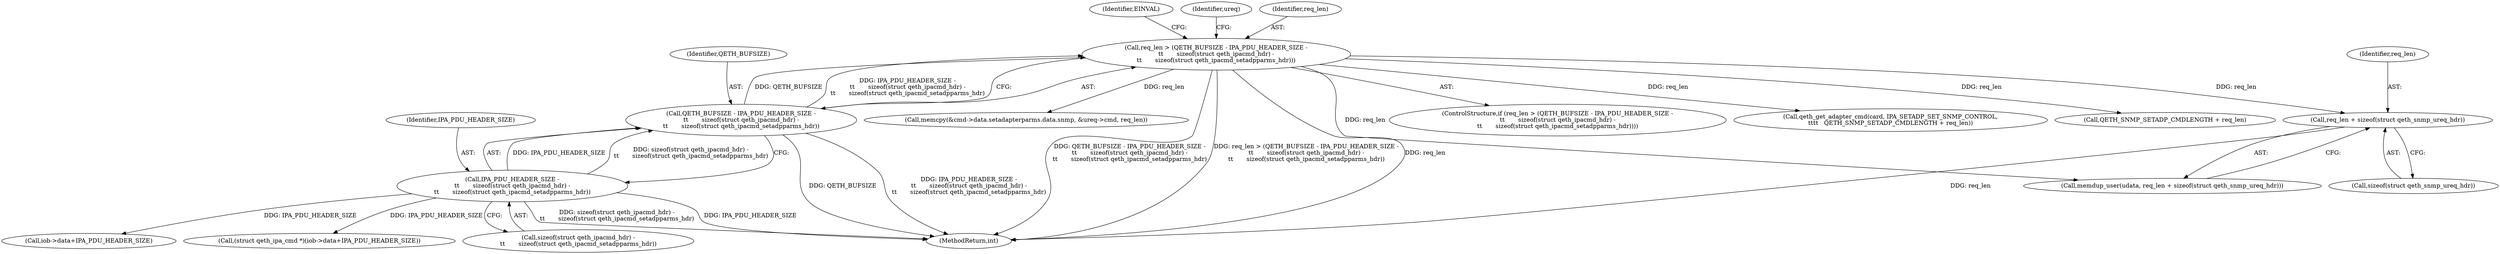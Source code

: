 digraph "0_linux_6fb392b1a63ae36c31f62bc3fc8630b49d602b62@API" {
"1000175" [label="(Call,req_len + sizeof(struct qeth_snmp_ureq_hdr))"];
"1000157" [label="(Call,req_len > (QETH_BUFSIZE - IPA_PDU_HEADER_SIZE -\n\t\t       sizeof(struct qeth_ipacmd_hdr) -\n\t\t       sizeof(struct qeth_ipacmd_setadpparms_hdr)))"];
"1000159" [label="(Call,QETH_BUFSIZE - IPA_PDU_HEADER_SIZE -\n\t\t       sizeof(struct qeth_ipacmd_hdr) -\n\t\t       sizeof(struct qeth_ipacmd_setadpparms_hdr))"];
"1000161" [label="(Call,IPA_PDU_HEADER_SIZE -\n\t\t       sizeof(struct qeth_ipacmd_hdr) -\n\t\t       sizeof(struct qeth_ipacmd_setadpparms_hdr))"];
"1000237" [label="(Call,iob->data+IPA_PDU_HEADER_SIZE)"];
"1000170" [label="(Identifier,EINVAL)"];
"1000159" [label="(Call,QETH_BUFSIZE - IPA_PDU_HEADER_SIZE -\n\t\t       sizeof(struct qeth_ipacmd_hdr) -\n\t\t       sizeof(struct qeth_ipacmd_setadpparms_hdr))"];
"1000242" [label="(Call,memcpy(&cmd->data.setadapterparms.data.snmp, &ureq->cmd, req_len))"];
"1000302" [label="(MethodReturn,int)"];
"1000173" [label="(Call,memdup_user(udata, req_len + sizeof(struct qeth_snmp_ureq_hdr)))"];
"1000175" [label="(Call,req_len + sizeof(struct qeth_snmp_ureq_hdr))"];
"1000156" [label="(ControlStructure,if (req_len > (QETH_BUFSIZE - IPA_PDU_HEADER_SIZE -\n\t\t       sizeof(struct qeth_ipacmd_hdr) -\n\t\t       sizeof(struct qeth_ipacmd_setadpparms_hdr))))"];
"1000172" [label="(Identifier,ureq)"];
"1000235" [label="(Call,(struct qeth_ipa_cmd *)(iob->data+IPA_PDU_HEADER_SIZE))"];
"1000163" [label="(Call,sizeof(struct qeth_ipacmd_hdr) -\n\t\t       sizeof(struct qeth_ipacmd_setadpparms_hdr))"];
"1000227" [label="(Call,qeth_get_adapter_cmd(card, IPA_SETADP_SET_SNMP_CONTROL,\n\t\t\t\t   QETH_SNMP_SETADP_CMDLENGTH + req_len))"];
"1000176" [label="(Identifier,req_len)"];
"1000157" [label="(Call,req_len > (QETH_BUFSIZE - IPA_PDU_HEADER_SIZE -\n\t\t       sizeof(struct qeth_ipacmd_hdr) -\n\t\t       sizeof(struct qeth_ipacmd_setadpparms_hdr)))"];
"1000161" [label="(Call,IPA_PDU_HEADER_SIZE -\n\t\t       sizeof(struct qeth_ipacmd_hdr) -\n\t\t       sizeof(struct qeth_ipacmd_setadpparms_hdr))"];
"1000160" [label="(Identifier,QETH_BUFSIZE)"];
"1000177" [label="(Call,sizeof(struct qeth_snmp_ureq_hdr))"];
"1000162" [label="(Identifier,IPA_PDU_HEADER_SIZE)"];
"1000158" [label="(Identifier,req_len)"];
"1000230" [label="(Call,QETH_SNMP_SETADP_CMDLENGTH + req_len)"];
"1000175" -> "1000173"  [label="AST: "];
"1000175" -> "1000177"  [label="CFG: "];
"1000176" -> "1000175"  [label="AST: "];
"1000177" -> "1000175"  [label="AST: "];
"1000173" -> "1000175"  [label="CFG: "];
"1000175" -> "1000302"  [label="DDG: req_len"];
"1000157" -> "1000175"  [label="DDG: req_len"];
"1000157" -> "1000156"  [label="AST: "];
"1000157" -> "1000159"  [label="CFG: "];
"1000158" -> "1000157"  [label="AST: "];
"1000159" -> "1000157"  [label="AST: "];
"1000170" -> "1000157"  [label="CFG: "];
"1000172" -> "1000157"  [label="CFG: "];
"1000157" -> "1000302"  [label="DDG: QETH_BUFSIZE - IPA_PDU_HEADER_SIZE -\n\t\t       sizeof(struct qeth_ipacmd_hdr) -\n\t\t       sizeof(struct qeth_ipacmd_setadpparms_hdr)"];
"1000157" -> "1000302"  [label="DDG: req_len > (QETH_BUFSIZE - IPA_PDU_HEADER_SIZE -\n\t\t       sizeof(struct qeth_ipacmd_hdr) -\n\t\t       sizeof(struct qeth_ipacmd_setadpparms_hdr))"];
"1000157" -> "1000302"  [label="DDG: req_len"];
"1000159" -> "1000157"  [label="DDG: QETH_BUFSIZE"];
"1000159" -> "1000157"  [label="DDG: IPA_PDU_HEADER_SIZE -\n\t\t       sizeof(struct qeth_ipacmd_hdr) -\n\t\t       sizeof(struct qeth_ipacmd_setadpparms_hdr)"];
"1000157" -> "1000173"  [label="DDG: req_len"];
"1000157" -> "1000227"  [label="DDG: req_len"];
"1000157" -> "1000230"  [label="DDG: req_len"];
"1000157" -> "1000242"  [label="DDG: req_len"];
"1000159" -> "1000161"  [label="CFG: "];
"1000160" -> "1000159"  [label="AST: "];
"1000161" -> "1000159"  [label="AST: "];
"1000159" -> "1000302"  [label="DDG: QETH_BUFSIZE"];
"1000159" -> "1000302"  [label="DDG: IPA_PDU_HEADER_SIZE -\n\t\t       sizeof(struct qeth_ipacmd_hdr) -\n\t\t       sizeof(struct qeth_ipacmd_setadpparms_hdr)"];
"1000161" -> "1000159"  [label="DDG: IPA_PDU_HEADER_SIZE"];
"1000161" -> "1000159"  [label="DDG: sizeof(struct qeth_ipacmd_hdr) -\n\t\t       sizeof(struct qeth_ipacmd_setadpparms_hdr)"];
"1000161" -> "1000163"  [label="CFG: "];
"1000162" -> "1000161"  [label="AST: "];
"1000163" -> "1000161"  [label="AST: "];
"1000161" -> "1000302"  [label="DDG: sizeof(struct qeth_ipacmd_hdr) -\n\t\t       sizeof(struct qeth_ipacmd_setadpparms_hdr)"];
"1000161" -> "1000302"  [label="DDG: IPA_PDU_HEADER_SIZE"];
"1000161" -> "1000235"  [label="DDG: IPA_PDU_HEADER_SIZE"];
"1000161" -> "1000237"  [label="DDG: IPA_PDU_HEADER_SIZE"];
}
